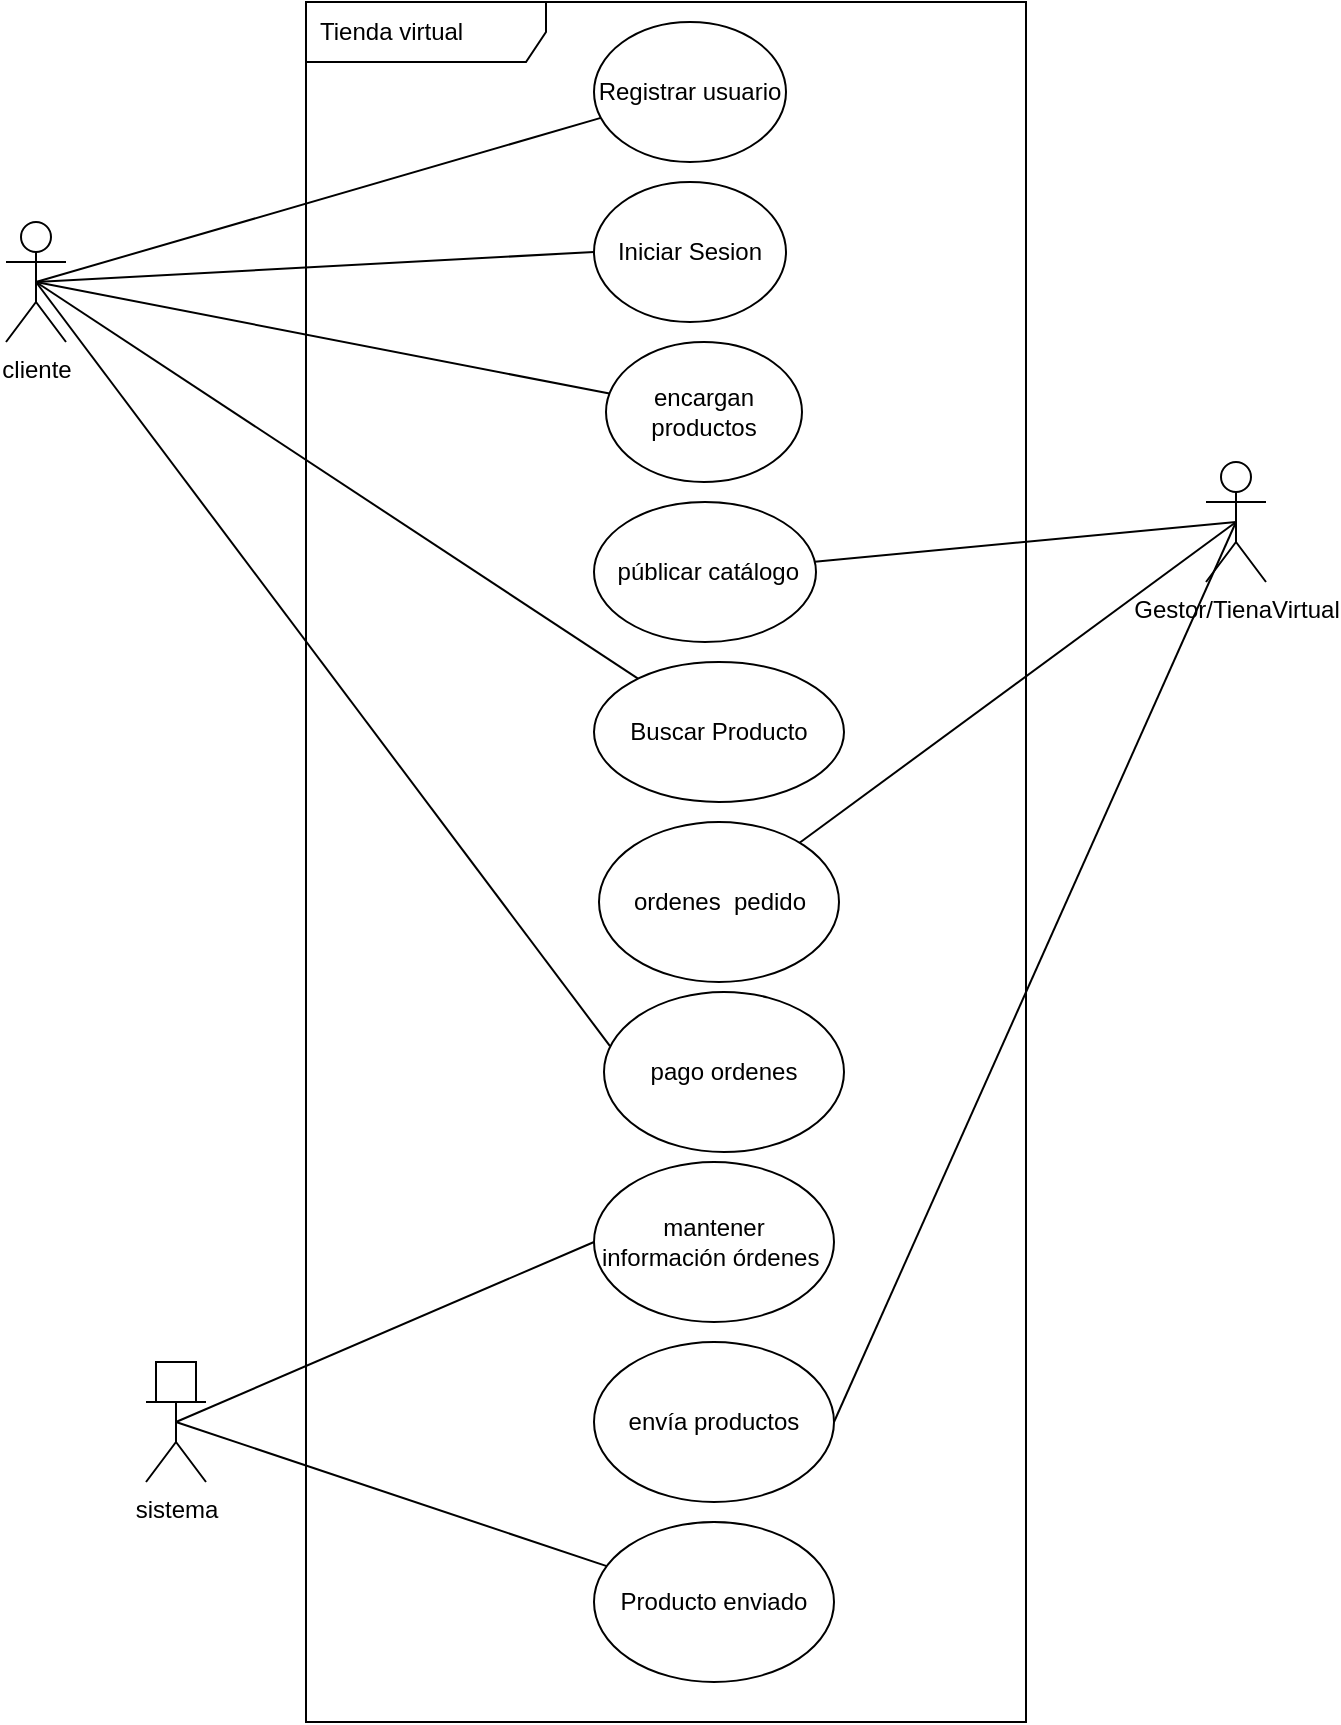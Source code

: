 <mxfile version="20.3.0" type="device"><diagram id="YFEQxbIA_kSvw0Uck62w" name="Página-1"><mxGraphModel dx="462" dy="905" grid="1" gridSize="10" guides="1" tooltips="1" connect="1" arrows="1" fold="1" page="1" pageScale="1" pageWidth="827" pageHeight="1169" math="0" shadow="0"><root><mxCell id="0"/><mxCell id="1" parent="0"/><mxCell id="jhBJpL_a4j05T19G7w6b-32" style="edgeStyle=none;rounded=0;orthogonalLoop=1;jettySize=auto;html=1;exitX=0.5;exitY=0.5;exitDx=0;exitDy=0;exitPerimeter=0;entryX=1;entryY=0.5;entryDx=0;entryDy=0;endArrow=none;endFill=0;" parent="1" source="jhBJpL_a4j05T19G7w6b-18" target="jhBJpL_a4j05T19G7w6b-13" edge="1"><mxGeometry relative="1" as="geometry"/></mxCell><mxCell id="jhBJpL_a4j05T19G7w6b-3" value="Tienda virtual" style="shape=umlFrame;whiteSpace=wrap;html=1;width=120;height=30;boundedLbl=1;verticalAlign=middle;align=left;spacingLeft=5;" parent="1" vertex="1"><mxGeometry x="270" y="50" width="360" height="860" as="geometry"/></mxCell><mxCell id="jhBJpL_a4j05T19G7w6b-5" value="&lt;span style=&quot;font-weight: normal;&quot;&gt;Registrar usuario&lt;/span&gt;" style="ellipse;whiteSpace=wrap;html=1;fontStyle=1" parent="1" vertex="1"><mxGeometry x="414" y="60" width="96" height="70" as="geometry"/></mxCell><mxCell id="jhBJpL_a4j05T19G7w6b-6" value="&amp;nbsp;públicar catálogo" style="ellipse;whiteSpace=wrap;html=1;" parent="1" vertex="1"><mxGeometry x="414" y="300" width="111" height="70" as="geometry"/></mxCell><mxCell id="jhBJpL_a4j05T19G7w6b-19" style="rounded=0;orthogonalLoop=1;jettySize=auto;html=1;exitX=0.5;exitY=0.5;exitDx=0;exitDy=0;exitPerimeter=0;endArrow=none;endFill=0;" parent="1" source="jhBJpL_a4j05T19G7w6b-7" target="jhBJpL_a4j05T19G7w6b-5" edge="1"><mxGeometry relative="1" as="geometry"/></mxCell><mxCell id="jhBJpL_a4j05T19G7w6b-23" style="edgeStyle=none;rounded=0;orthogonalLoop=1;jettySize=auto;html=1;exitX=0.5;exitY=0.5;exitDx=0;exitDy=0;exitPerimeter=0;entryX=0;entryY=0.5;entryDx=0;entryDy=0;endArrow=none;endFill=0;" parent="1" source="jhBJpL_a4j05T19G7w6b-7" target="jhBJpL_a4j05T19G7w6b-22" edge="1"><mxGeometry relative="1" as="geometry"/></mxCell><mxCell id="jhBJpL_a4j05T19G7w6b-24" style="edgeStyle=none;rounded=0;orthogonalLoop=1;jettySize=auto;html=1;exitX=0.5;exitY=0.5;exitDx=0;exitDy=0;exitPerimeter=0;endArrow=none;endFill=0;" parent="1" source="jhBJpL_a4j05T19G7w6b-7" target="jhBJpL_a4j05T19G7w6b-10" edge="1"><mxGeometry relative="1" as="geometry"/></mxCell><mxCell id="jhBJpL_a4j05T19G7w6b-26" style="edgeStyle=none;rounded=0;orthogonalLoop=1;jettySize=auto;html=1;exitX=0.5;exitY=0.5;exitDx=0;exitDy=0;exitPerimeter=0;endArrow=none;endFill=0;" parent="1" source="jhBJpL_a4j05T19G7w6b-7" target="jhBJpL_a4j05T19G7w6b-16" edge="1"><mxGeometry relative="1" as="geometry"><mxPoint x="414" y="420" as="targetPoint"/></mxGeometry></mxCell><mxCell id="jhBJpL_a4j05T19G7w6b-29" style="edgeStyle=none;rounded=0;orthogonalLoop=1;jettySize=auto;html=1;exitX=0.5;exitY=0.5;exitDx=0;exitDy=0;exitPerimeter=0;entryX=0.025;entryY=0.338;entryDx=0;entryDy=0;entryPerimeter=0;endArrow=none;endFill=0;" parent="1" source="jhBJpL_a4j05T19G7w6b-7" target="jhBJpL_a4j05T19G7w6b-11" edge="1"><mxGeometry relative="1" as="geometry"/></mxCell><mxCell id="jhBJpL_a4j05T19G7w6b-7" value="cliente" style="shape=umlActor;verticalLabelPosition=bottom;verticalAlign=top;html=1;outlineConnect=0;" parent="1" vertex="1"><mxGeometry x="120" y="160" width="30" height="60" as="geometry"/></mxCell><mxCell id="jhBJpL_a4j05T19G7w6b-10" value="encargan productos" style="ellipse;whiteSpace=wrap;html=1;" parent="1" vertex="1"><mxGeometry x="420" y="220" width="98" height="70" as="geometry"/></mxCell><mxCell id="jhBJpL_a4j05T19G7w6b-11" value="pago ordenes" style="ellipse;whiteSpace=wrap;html=1;" parent="1" vertex="1"><mxGeometry x="419" y="545" width="120" height="80" as="geometry"/></mxCell><mxCell id="jhBJpL_a4j05T19G7w6b-12" value="ordenes&amp;nbsp; pedido" style="ellipse;whiteSpace=wrap;html=1;" parent="1" vertex="1"><mxGeometry x="416.5" y="460" width="120" height="80" as="geometry"/></mxCell><mxCell id="jhBJpL_a4j05T19G7w6b-13" value="envía productos" style="ellipse;whiteSpace=wrap;html=1;" parent="1" vertex="1"><mxGeometry x="414" y="720" width="120" height="80" as="geometry"/></mxCell><mxCell id="jhBJpL_a4j05T19G7w6b-14" value="&amp;nbsp;mantener&amp;nbsp; información órdenes&amp;nbsp;" style="ellipse;whiteSpace=wrap;html=1;" parent="1" vertex="1"><mxGeometry x="414" y="630" width="120" height="80" as="geometry"/></mxCell><mxCell id="jhBJpL_a4j05T19G7w6b-15" value="Producto enviado" style="ellipse;whiteSpace=wrap;html=1;" parent="1" vertex="1"><mxGeometry x="414" y="810" width="120" height="80" as="geometry"/></mxCell><mxCell id="jhBJpL_a4j05T19G7w6b-16" value="Buscar Producto" style="ellipse;whiteSpace=wrap;html=1;" parent="1" vertex="1"><mxGeometry x="414" y="380" width="125" height="70" as="geometry"/></mxCell><mxCell id="jhBJpL_a4j05T19G7w6b-25" style="edgeStyle=none;rounded=0;orthogonalLoop=1;jettySize=auto;html=1;exitX=0.5;exitY=0.5;exitDx=0;exitDy=0;exitPerimeter=0;endArrow=none;endFill=0;" parent="1" source="jhBJpL_a4j05T19G7w6b-18" target="jhBJpL_a4j05T19G7w6b-6" edge="1"><mxGeometry relative="1" as="geometry"/></mxCell><mxCell id="jhBJpL_a4j05T19G7w6b-31" style="edgeStyle=none;rounded=0;orthogonalLoop=1;jettySize=auto;html=1;exitX=0.5;exitY=0.5;exitDx=0;exitDy=0;exitPerimeter=0;endArrow=none;endFill=0;" parent="1" source="jhBJpL_a4j05T19G7w6b-18" target="jhBJpL_a4j05T19G7w6b-12" edge="1"><mxGeometry relative="1" as="geometry"/></mxCell><mxCell id="jhBJpL_a4j05T19G7w6b-18" value="Gestor/TienaVirtual" style="shape=umlActor;verticalLabelPosition=bottom;verticalAlign=top;html=1;outlineConnect=0;" parent="1" vertex="1"><mxGeometry x="720" y="280" width="30" height="60" as="geometry"/></mxCell><mxCell id="jhBJpL_a4j05T19G7w6b-33" style="edgeStyle=none;rounded=0;orthogonalLoop=1;jettySize=auto;html=1;exitX=0.5;exitY=0.5;exitDx=0;exitDy=0;exitPerimeter=0;endArrow=none;endFill=0;" parent="1" source="jhBJpL_a4j05T19G7w6b-20" target="jhBJpL_a4j05T19G7w6b-15" edge="1"><mxGeometry relative="1" as="geometry"/></mxCell><mxCell id="jhBJpL_a4j05T19G7w6b-34" style="edgeStyle=none;rounded=0;orthogonalLoop=1;jettySize=auto;html=1;exitX=0.5;exitY=0.5;exitDx=0;exitDy=0;exitPerimeter=0;entryX=0;entryY=0.5;entryDx=0;entryDy=0;endArrow=none;endFill=0;" parent="1" source="jhBJpL_a4j05T19G7w6b-20" target="jhBJpL_a4j05T19G7w6b-14" edge="1"><mxGeometry relative="1" as="geometry"/></mxCell><mxCell id="jhBJpL_a4j05T19G7w6b-20" value="sistema" style="shape=umlActor;verticalLabelPosition=bottom;verticalAlign=top;html=1;outlineConnect=0;" parent="1" vertex="1"><mxGeometry x="190" y="730" width="30" height="60" as="geometry"/></mxCell><mxCell id="jhBJpL_a4j05T19G7w6b-21" value="" style="rounded=0;whiteSpace=wrap;html=1;" parent="1" vertex="1"><mxGeometry x="195" y="730" width="20" height="20" as="geometry"/></mxCell><mxCell id="jhBJpL_a4j05T19G7w6b-22" value="Iniciar Sesion" style="ellipse;whiteSpace=wrap;html=1;" parent="1" vertex="1"><mxGeometry x="414" y="140" width="96" height="70" as="geometry"/></mxCell></root></mxGraphModel></diagram></mxfile>